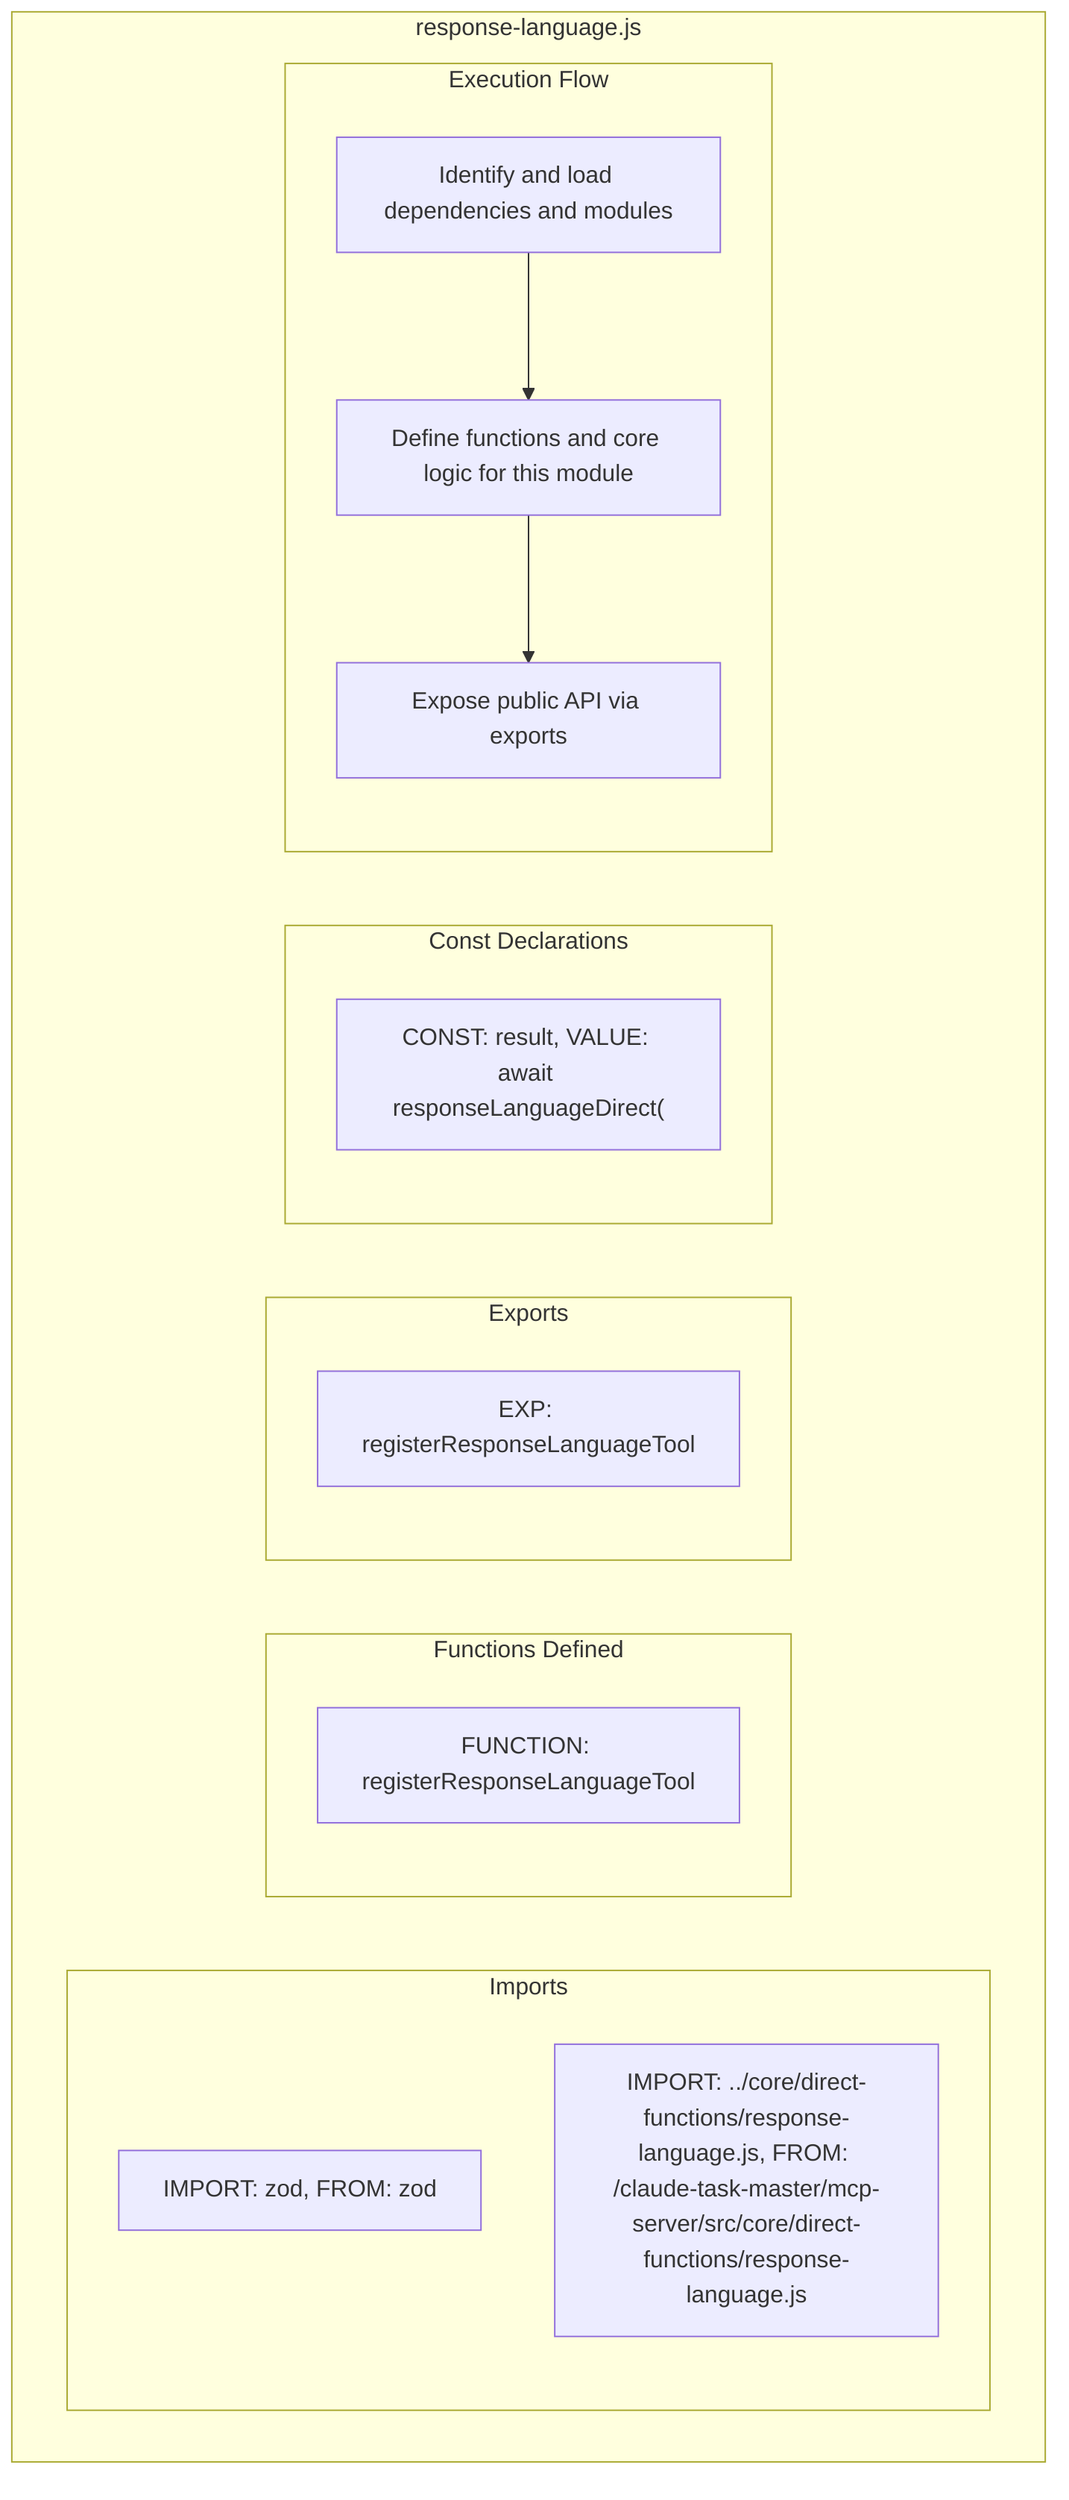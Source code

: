 flowchart TB
    subgraph Imports["Imports"]
        I1["IMPORT: zod, FROM: zod"]
        I2["IMPORT: ../core/direct-functions/response-language.js, FROM: /claude-task-master/mcp-server/src/core/direct-functions/response-language.js"]
    end
    subgraph FunctionsDefined["Functions Defined"]
        FU1["FUNCTION: registerResponseLanguageTool"]
    end
    subgraph Exports["Exports"]
        E1["EXP: registerResponseLanguageTool"]
    end
    subgraph Constants["Const Declarations"]
        C1["CONST: result, VALUE: await responseLanguageDirect("]
    end
    subgraph ExecutionFlow["Execution Flow"]
        FL1["Identify and load dependencies and modules"]
        FL2["Define functions and core logic for this module"]
        FL3["Expose public API via exports"]
    end
    subgraph FileName["response-language.js"]
        Imports
        FunctionsDefined
        Exports
        Constants
        ExecutionFlow
    end
    FL1 --> FL2
    FL2 --> FL3